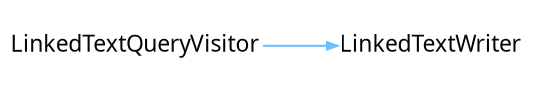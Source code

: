 digraph {
 rankdir = "LR"
 bgcolor = none;
 layout  = dot;
 edge [
   arrowsize = "0.5"
   color     = "#69BFFFFF"
 ]
 WoZcf2Z[
   shape    = none
   label    = "LinkedTextQueryVisitor"
   margin   = "0.01"
   fontname = "Segoe UI"
   fontsize = "11"
   fontcolor= "#010509FF"
 ]
 d6Zcf2Z[
   shape    = none
   label    = "LinkedTextWriter"
   margin   = "0.01"
   fontname = "Segoe UI"
   fontsize = "11"
   fontcolor= "#010509FF"
 ]
 WoZcf2Z->d6Zcf2Z
}
